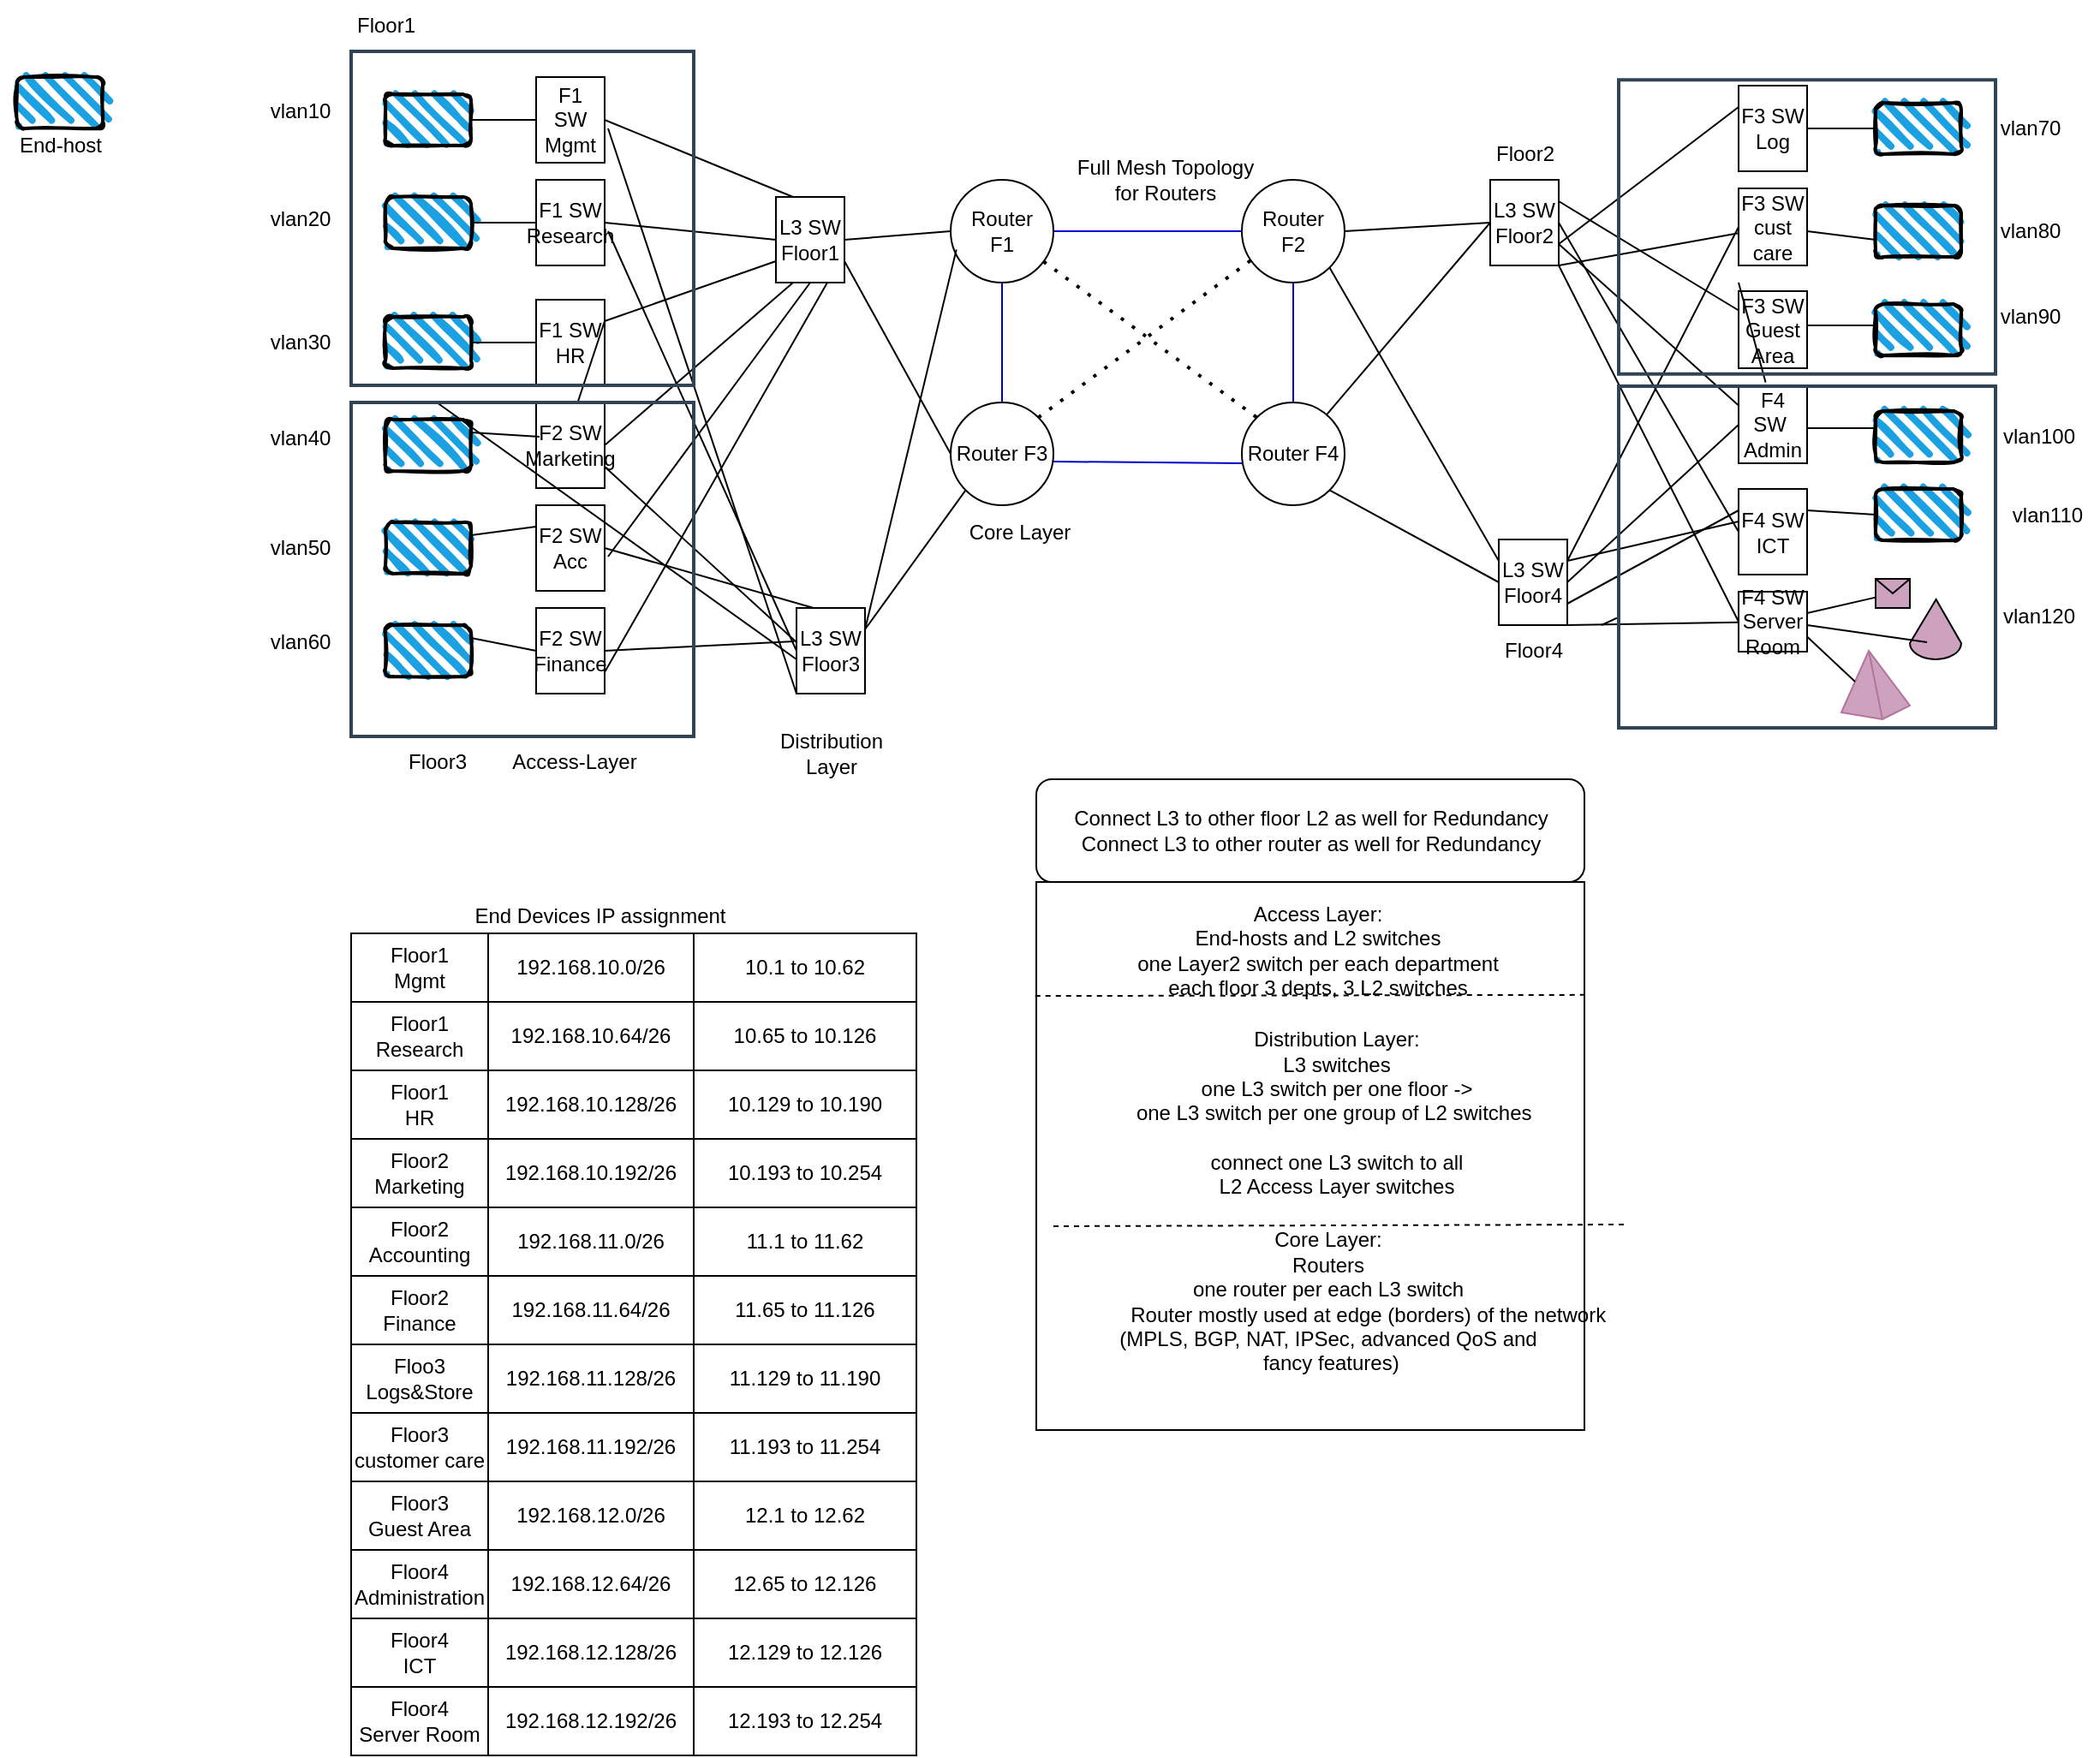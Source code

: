 <mxfile version="21.1.5" type="device">
  <diagram name="Page-1" id="iyadr8QczW3bIX_yISZw">
    <mxGraphModel dx="1644" dy="466" grid="1" gridSize="10" guides="1" tooltips="1" connect="1" arrows="1" fold="1" page="1" pageScale="1" pageWidth="850" pageHeight="1100" math="0" shadow="0">
      <root>
        <mxCell id="0" />
        <mxCell id="1" parent="0" />
        <mxCell id="qYJBm6xDx2N4FFOENokS-1" value="F1&lt;br&gt;SW&lt;br&gt;Mgmt" style="rounded=0;whiteSpace=wrap;html=1;direction=south;" parent="1" vertex="1">
          <mxGeometry x="58" y="150" width="40" height="50" as="geometry" />
        </mxCell>
        <mxCell id="qYJBm6xDx2N4FFOENokS-4" value="F1 SW&lt;br&gt;HR" style="rounded=0;whiteSpace=wrap;html=1;direction=south;" parent="1" vertex="1">
          <mxGeometry x="58" y="280" width="40" height="50" as="geometry" />
        </mxCell>
        <mxCell id="qYJBm6xDx2N4FFOENokS-5" value="F1 SW&lt;br&gt;Research" style="rounded=0;whiteSpace=wrap;html=1;direction=south;" parent="1" vertex="1">
          <mxGeometry x="58" y="210" width="40" height="50" as="geometry" />
        </mxCell>
        <mxCell id="qYJBm6xDx2N4FFOENokS-7" value="F2 SW&lt;br&gt;Marketing" style="rounded=0;whiteSpace=wrap;html=1;direction=south;" parent="1" vertex="1">
          <mxGeometry x="58" y="340" width="40" height="50" as="geometry" />
        </mxCell>
        <mxCell id="qYJBm6xDx2N4FFOENokS-64" value="L3 SW&lt;br&gt;Floor1" style="rounded=0;whiteSpace=wrap;html=1;direction=south;" parent="1" vertex="1">
          <mxGeometry x="198" y="220" width="40" height="50" as="geometry" />
        </mxCell>
        <mxCell id="qYJBm6xDx2N4FFOENokS-78" value="" style="endArrow=none;html=1;rounded=0;entryX=0.5;entryY=0;entryDx=0;entryDy=0;exitX=0.5;exitY=1;exitDx=0;exitDy=0;" parent="1" source="qYJBm6xDx2N4FFOENokS-64" target="qYJBm6xDx2N4FFOENokS-5" edge="1">
          <mxGeometry width="50" height="50" relative="1" as="geometry">
            <mxPoint x="158" y="245" as="sourcePoint" />
            <mxPoint x="158" y="375" as="targetPoint" />
            <Array as="points" />
          </mxGeometry>
        </mxCell>
        <mxCell id="qYJBm6xDx2N4FFOENokS-79" value="" style="endArrow=none;html=1;rounded=0;exitX=1;exitY=0.75;exitDx=0;exitDy=0;entryX=0.5;entryY=0;entryDx=0;entryDy=0;" parent="1" source="qYJBm6xDx2N4FFOENokS-64" target="qYJBm6xDx2N4FFOENokS-7" edge="1">
          <mxGeometry width="50" height="50" relative="1" as="geometry">
            <mxPoint x="193" y="265" as="sourcePoint" />
            <mxPoint x="218" y="365" as="targetPoint" />
            <Array as="points" />
          </mxGeometry>
        </mxCell>
        <mxCell id="qYJBm6xDx2N4FFOENokS-88" value="" style="endArrow=none;html=1;rounded=0;exitX=0.75;exitY=1;exitDx=0;exitDy=0;entryX=0.25;entryY=0;entryDx=0;entryDy=0;" parent="1" source="qYJBm6xDx2N4FFOENokS-64" target="qYJBm6xDx2N4FFOENokS-4" edge="1">
          <mxGeometry width="50" height="50" relative="1" as="geometry">
            <mxPoint x="178" y="280" as="sourcePoint" />
            <mxPoint x="108" y="405" as="targetPoint" />
            <Array as="points" />
          </mxGeometry>
        </mxCell>
        <mxCell id="qYJBm6xDx2N4FFOENokS-89" value="" style="endArrow=none;html=1;rounded=0;exitX=0;exitY=0.75;exitDx=0;exitDy=0;entryX=0.5;entryY=0;entryDx=0;entryDy=0;" parent="1" source="qYJBm6xDx2N4FFOENokS-64" target="qYJBm6xDx2N4FFOENokS-1" edge="1">
          <mxGeometry width="50" height="50" relative="1" as="geometry">
            <mxPoint x="178" y="280" as="sourcePoint" />
            <mxPoint x="108" y="405" as="targetPoint" />
            <Array as="points" />
          </mxGeometry>
        </mxCell>
        <mxCell id="qYJBm6xDx2N4FFOENokS-90" value="F2 SW&lt;br&gt;Acc" style="rounded=0;whiteSpace=wrap;html=1;direction=south;" parent="1" vertex="1">
          <mxGeometry x="58" y="400" width="40" height="50" as="geometry" />
        </mxCell>
        <mxCell id="qYJBm6xDx2N4FFOENokS-92" value="F2 SW&lt;br&gt;Finance" style="rounded=0;whiteSpace=wrap;html=1;direction=south;" parent="1" vertex="1">
          <mxGeometry x="58" y="460" width="40" height="50" as="geometry" />
        </mxCell>
        <mxCell id="qYJBm6xDx2N4FFOENokS-94" value="L3 SW&lt;br&gt;Floor3" style="rounded=0;whiteSpace=wrap;html=1;direction=south;" parent="1" vertex="1">
          <mxGeometry x="210" y="460" width="40" height="50" as="geometry" />
        </mxCell>
        <mxCell id="qYJBm6xDx2N4FFOENokS-95" value="" style="endArrow=none;html=1;rounded=0;entryX=0.5;entryY=0;entryDx=0;entryDy=0;exitX=0.39;exitY=1.033;exitDx=0;exitDy=0;exitPerimeter=0;" parent="1" source="qYJBm6xDx2N4FFOENokS-94" target="qYJBm6xDx2N4FFOENokS-92" edge="1">
          <mxGeometry width="50" height="50" relative="1" as="geometry">
            <mxPoint x="158" y="495" as="sourcePoint" />
            <mxPoint x="158" y="625" as="targetPoint" />
            <Array as="points" />
          </mxGeometry>
        </mxCell>
        <mxCell id="qYJBm6xDx2N4FFOENokS-98" value="" style="endArrow=none;html=1;rounded=0;exitX=0;exitY=0.75;exitDx=0;exitDy=0;entryX=0.5;entryY=0;entryDx=0;entryDy=0;" parent="1" source="qYJBm6xDx2N4FFOENokS-94" target="qYJBm6xDx2N4FFOENokS-90" edge="1">
          <mxGeometry width="50" height="50" relative="1" as="geometry">
            <mxPoint x="178" y="530" as="sourcePoint" />
            <mxPoint x="108" y="655" as="targetPoint" />
            <Array as="points" />
          </mxGeometry>
        </mxCell>
        <mxCell id="qYJBm6xDx2N4FFOENokS-105" value="F3 SW&lt;br&gt;Log" style="rounded=0;whiteSpace=wrap;html=1;direction=south;" parent="1" vertex="1">
          <mxGeometry x="760" y="155" width="40" height="50" as="geometry" />
        </mxCell>
        <mxCell id="qYJBm6xDx2N4FFOENokS-107" value="L3 SW&lt;br&gt;Floor2" style="rounded=0;whiteSpace=wrap;html=1;direction=south;" parent="1" vertex="1">
          <mxGeometry x="615" y="210" width="40" height="50" as="geometry" />
        </mxCell>
        <mxCell id="qYJBm6xDx2N4FFOENokS-110" value="" style="endArrow=none;html=1;rounded=0;entryX=0.25;entryY=1;entryDx=0;entryDy=0;exitX=0.75;exitY=0;exitDx=0;exitDy=0;" parent="1" source="qYJBm6xDx2N4FFOENokS-107" target="qYJBm6xDx2N4FFOENokS-105" edge="1">
          <mxGeometry width="50" height="50" relative="1" as="geometry">
            <mxPoint x="700" y="280" as="sourcePoint" />
            <mxPoint x="760" y="290" as="targetPoint" />
            <Array as="points" />
          </mxGeometry>
        </mxCell>
        <mxCell id="qYJBm6xDx2N4FFOENokS-112" value="F3 SW&lt;br&gt;cust care" style="rounded=0;whiteSpace=wrap;html=1;direction=south;" parent="1" vertex="1">
          <mxGeometry x="760" y="215" width="40" height="45" as="geometry" />
        </mxCell>
        <mxCell id="qYJBm6xDx2N4FFOENokS-114" value="" style="endArrow=none;html=1;rounded=0;exitX=1;exitY=0;exitDx=0;exitDy=0;" parent="1" source="qYJBm6xDx2N4FFOENokS-107" target="qYJBm6xDx2N4FFOENokS-112" edge="1">
          <mxGeometry width="50" height="50" relative="1" as="geometry">
            <mxPoint x="710" y="290" as="sourcePoint" />
            <mxPoint x="770" y="273" as="targetPoint" />
            <Array as="points" />
          </mxGeometry>
        </mxCell>
        <mxCell id="qYJBm6xDx2N4FFOENokS-118" value="F4 SW&lt;br&gt;ICT" style="rounded=0;whiteSpace=wrap;html=1;direction=south;" parent="1" vertex="1">
          <mxGeometry x="760" y="390.5" width="40" height="50" as="geometry" />
        </mxCell>
        <mxCell id="qYJBm6xDx2N4FFOENokS-119" value="F4 SW&amp;nbsp;&lt;br&gt;Admin" style="rounded=0;whiteSpace=wrap;html=1;direction=south;" parent="1" vertex="1">
          <mxGeometry x="760" y="330.5" width="40" height="45" as="geometry" />
        </mxCell>
        <mxCell id="qYJBm6xDx2N4FFOENokS-120" value="L3 SW&lt;br&gt;Floor4" style="rounded=0;whiteSpace=wrap;html=1;direction=south;" parent="1" vertex="1">
          <mxGeometry x="620" y="420" width="40" height="50" as="geometry" />
        </mxCell>
        <mxCell id="qYJBm6xDx2N4FFOENokS-121" value="" style="endArrow=none;html=1;rounded=0;entryX=0.5;entryY=1;entryDx=0;entryDy=0;exitX=0.5;exitY=0;exitDx=0;exitDy=0;" parent="1" source="qYJBm6xDx2N4FFOENokS-120" target="qYJBm6xDx2N4FFOENokS-119" edge="1">
          <mxGeometry width="50" height="50" relative="1" as="geometry">
            <mxPoint x="700" y="485.5" as="sourcePoint" />
            <mxPoint x="660" y="615.5" as="targetPoint" />
            <Array as="points" />
          </mxGeometry>
        </mxCell>
        <mxCell id="qYJBm6xDx2N4FFOENokS-122" value="" style="endArrow=none;html=1;rounded=0;entryX=0.25;entryY=1;entryDx=0;entryDy=0;exitX=0.75;exitY=0;exitDx=0;exitDy=0;" parent="1" source="qYJBm6xDx2N4FFOENokS-120" target="qYJBm6xDx2N4FFOENokS-118" edge="1">
          <mxGeometry width="50" height="50" relative="1" as="geometry">
            <mxPoint x="700" y="505.5" as="sourcePoint" />
            <mxPoint x="760" y="515.5" as="targetPoint" />
            <Array as="points" />
          </mxGeometry>
        </mxCell>
        <mxCell id="qYJBm6xDx2N4FFOENokS-123" value="F4 SW&lt;br&gt;Server Room" style="rounded=0;whiteSpace=wrap;html=1;direction=south;" parent="1" vertex="1">
          <mxGeometry x="760" y="450.5" width="40" height="35" as="geometry" />
        </mxCell>
        <mxCell id="qYJBm6xDx2N4FFOENokS-124" value="" style="endArrow=none;html=1;rounded=0;exitX=1;exitY=0;exitDx=0;exitDy=0;" parent="1" source="qYJBm6xDx2N4FFOENokS-120" target="qYJBm6xDx2N4FFOENokS-123" edge="1">
          <mxGeometry width="50" height="50" relative="1" as="geometry">
            <mxPoint x="710" y="515.5" as="sourcePoint" />
            <mxPoint x="770" y="498.5" as="targetPoint" />
            <Array as="points" />
          </mxGeometry>
        </mxCell>
        <mxCell id="qYJBm6xDx2N4FFOENokS-125" value="" style="endArrow=none;html=1;rounded=0;entryX=0.75;entryY=1;entryDx=0;entryDy=0;exitX=0.25;exitY=0;exitDx=0;exitDy=0;" parent="1" source="qYJBm6xDx2N4FFOENokS-120" edge="1">
          <mxGeometry width="50" height="50" relative="1" as="geometry">
            <mxPoint x="710" y="495.5" as="sourcePoint" />
            <mxPoint x="760" y="409.5" as="targetPoint" />
            <Array as="points" />
          </mxGeometry>
        </mxCell>
        <mxCell id="qYJBm6xDx2N4FFOENokS-126" value="F3 SW&lt;br&gt;Guest Area" style="rounded=0;whiteSpace=wrap;html=1;direction=south;" parent="1" vertex="1">
          <mxGeometry x="760" y="275" width="40" height="45" as="geometry" />
        </mxCell>
        <mxCell id="qYJBm6xDx2N4FFOENokS-127" value="" style="endArrow=none;html=1;rounded=0;exitX=1;exitY=0.5;exitDx=0;exitDy=0;" parent="1" source="qYJBm6xDx2N4FFOENokS-64" edge="1">
          <mxGeometry width="50" height="50" relative="1" as="geometry">
            <mxPoint x="218" y="280" as="sourcePoint" />
            <mxPoint x="100" y="430" as="targetPoint" />
            <Array as="points" />
          </mxGeometry>
        </mxCell>
        <mxCell id="qYJBm6xDx2N4FFOENokS-128" value="" style="endArrow=none;html=1;rounded=0;exitX=1;exitY=0.25;exitDx=0;exitDy=0;entryX=0.75;entryY=0;entryDx=0;entryDy=0;" parent="1" source="qYJBm6xDx2N4FFOENokS-64" target="qYJBm6xDx2N4FFOENokS-92" edge="1">
          <mxGeometry width="50" height="50" relative="1" as="geometry">
            <mxPoint x="228" y="280" as="sourcePoint" />
            <mxPoint x="100" y="490" as="targetPoint" />
            <Array as="points" />
          </mxGeometry>
        </mxCell>
        <mxCell id="qYJBm6xDx2N4FFOENokS-131" value="" style="endArrow=none;html=1;rounded=0;entryX=0.75;entryY=0;entryDx=0;entryDy=0;" parent="1" target="qYJBm6xDx2N4FFOENokS-7" edge="1">
          <mxGeometry width="50" height="50" relative="1" as="geometry">
            <mxPoint x="210" y="480" as="sourcePoint" />
            <mxPoint x="110" y="620" as="targetPoint" />
            <Array as="points" />
          </mxGeometry>
        </mxCell>
        <mxCell id="qYJBm6xDx2N4FFOENokS-132" value="" style="endArrow=none;html=1;rounded=0;entryX=0.25;entryY=0;entryDx=0;entryDy=0;" parent="1" source="qYJBm6xDx2N4FFOENokS-200" target="qYJBm6xDx2N4FFOENokS-4" edge="1">
          <mxGeometry width="50" height="50" relative="1" as="geometry">
            <mxPoint x="210" y="490" as="sourcePoint" />
            <mxPoint x="100" y="300" as="targetPoint" />
            <Array as="points" />
          </mxGeometry>
        </mxCell>
        <mxCell id="qYJBm6xDx2N4FFOENokS-133" value="" style="endArrow=none;html=1;rounded=0;exitX=0.5;exitY=1;exitDx=0;exitDy=0;" parent="1" source="qYJBm6xDx2N4FFOENokS-94" edge="1">
          <mxGeometry width="50" height="50" relative="1" as="geometry">
            <mxPoint x="220" y="500" as="sourcePoint" />
            <mxPoint x="100" y="240" as="targetPoint" />
            <Array as="points" />
          </mxGeometry>
        </mxCell>
        <mxCell id="qYJBm6xDx2N4FFOENokS-134" value="" style="endArrow=none;html=1;rounded=0;exitX=1;exitY=1;exitDx=0;exitDy=0;" parent="1" source="qYJBm6xDx2N4FFOENokS-94" edge="1">
          <mxGeometry width="50" height="50" relative="1" as="geometry">
            <mxPoint x="220" y="506" as="sourcePoint" />
            <mxPoint x="100" y="180" as="targetPoint" />
            <Array as="points" />
          </mxGeometry>
        </mxCell>
        <mxCell id="qYJBm6xDx2N4FFOENokS-135" value="" style="endArrow=none;html=1;rounded=0;entryX=0.25;entryY=1;entryDx=0;entryDy=0;exitX=0.25;exitY=0;exitDx=0;exitDy=0;" parent="1" source="qYJBm6xDx2N4FFOENokS-107" target="qYJBm6xDx2N4FFOENokS-126" edge="1">
          <mxGeometry width="50" height="50" relative="1" as="geometry">
            <mxPoint x="690" y="243" as="sourcePoint" />
            <mxPoint x="770" y="194" as="targetPoint" />
            <Array as="points" />
          </mxGeometry>
        </mxCell>
        <mxCell id="qYJBm6xDx2N4FFOENokS-136" value="" style="endArrow=none;html=1;rounded=0;entryX=0.25;entryY=1;entryDx=0;entryDy=0;exitX=0.75;exitY=0;exitDx=0;exitDy=0;" parent="1" source="qYJBm6xDx2N4FFOENokS-107" target="qYJBm6xDx2N4FFOENokS-119" edge="1">
          <mxGeometry width="50" height="50" relative="1" as="geometry">
            <mxPoint x="690" y="243" as="sourcePoint" />
            <mxPoint x="770" y="391" as="targetPoint" />
            <Array as="points" />
          </mxGeometry>
        </mxCell>
        <mxCell id="qYJBm6xDx2N4FFOENokS-137" value="" style="endArrow=none;html=1;rounded=0;entryX=0.5;entryY=1;entryDx=0;entryDy=0;exitX=0.5;exitY=0;exitDx=0;exitDy=0;" parent="1" source="qYJBm6xDx2N4FFOENokS-107" target="qYJBm6xDx2N4FFOENokS-118" edge="1">
          <mxGeometry width="50" height="50" relative="1" as="geometry">
            <mxPoint x="690" y="268" as="sourcePoint" />
            <mxPoint x="770" y="447" as="targetPoint" />
            <Array as="points" />
          </mxGeometry>
        </mxCell>
        <mxCell id="qYJBm6xDx2N4FFOENokS-138" value="" style="endArrow=none;html=1;rounded=0;entryX=0.5;entryY=1;entryDx=0;entryDy=0;exitX=1;exitY=0;exitDx=0;exitDy=0;" parent="1" source="qYJBm6xDx2N4FFOENokS-107" target="qYJBm6xDx2N4FFOENokS-123" edge="1">
          <mxGeometry width="50" height="50" relative="1" as="geometry">
            <mxPoint x="690" y="255" as="sourcePoint" />
            <mxPoint x="770" y="511" as="targetPoint" />
            <Array as="points" />
          </mxGeometry>
        </mxCell>
        <mxCell id="qYJBm6xDx2N4FFOENokS-139" value="" style="endArrow=none;html=1;rounded=0;entryX=0.25;entryY=0;entryDx=0;entryDy=0;exitX=0.5;exitY=1;exitDx=0;exitDy=0;" parent="1" source="qYJBm6xDx2N4FFOENokS-112" target="qYJBm6xDx2N4FFOENokS-120" edge="1">
          <mxGeometry width="50" height="50" relative="1" as="geometry">
            <mxPoint x="690" y="280" as="sourcePoint" />
            <mxPoint x="770" y="573" as="targetPoint" />
            <Array as="points" />
          </mxGeometry>
        </mxCell>
        <mxCell id="qYJBm6xDx2N4FFOENokS-140" value="" style="endArrow=none;html=1;rounded=0;" parent="1" edge="1">
          <mxGeometry width="50" height="50" relative="1" as="geometry">
            <mxPoint x="689" y="465.774" as="sourcePoint" />
            <mxPoint x="680" y="470" as="targetPoint" />
            <Array as="points" />
          </mxGeometry>
        </mxCell>
        <mxCell id="qYJBm6xDx2N4FFOENokS-144" value="Router&lt;br&gt;F1" style="ellipse;whiteSpace=wrap;html=1;" parent="1" vertex="1">
          <mxGeometry x="300" y="210" width="60" height="60" as="geometry" />
        </mxCell>
        <mxCell id="qYJBm6xDx2N4FFOENokS-145" value="Router F3" style="ellipse;whiteSpace=wrap;html=1;" parent="1" vertex="1">
          <mxGeometry x="300" y="340" width="60" height="60" as="geometry" />
        </mxCell>
        <mxCell id="qYJBm6xDx2N4FFOENokS-146" value="Router&lt;br&gt;F2" style="ellipse;whiteSpace=wrap;html=1;" parent="1" vertex="1">
          <mxGeometry x="470" y="210" width="60" height="60" as="geometry" />
        </mxCell>
        <mxCell id="qYJBm6xDx2N4FFOENokS-147" value="Router F4" style="ellipse;whiteSpace=wrap;html=1;" parent="1" vertex="1">
          <mxGeometry x="470" y="340" width="60" height="60" as="geometry" />
        </mxCell>
        <mxCell id="qYJBm6xDx2N4FFOENokS-148" value="" style="endArrow=none;html=1;rounded=0;exitX=0;exitY=0.5;exitDx=0;exitDy=0;entryX=0.5;entryY=0;entryDx=0;entryDy=0;" parent="1" source="qYJBm6xDx2N4FFOENokS-144" edge="1">
          <mxGeometry width="50" height="50" relative="1" as="geometry">
            <mxPoint x="348" y="290" as="sourcePoint" />
            <mxPoint x="238" y="245" as="targetPoint" />
            <Array as="points" />
          </mxGeometry>
        </mxCell>
        <mxCell id="qYJBm6xDx2N4FFOENokS-149" value="" style="endArrow=none;html=1;rounded=0;entryX=0.25;entryY=0;entryDx=0;entryDy=0;exitX=0;exitY=1;exitDx=0;exitDy=0;" parent="1" source="qYJBm6xDx2N4FFOENokS-145" target="qYJBm6xDx2N4FFOENokS-94" edge="1">
          <mxGeometry width="50" height="50" relative="1" as="geometry">
            <mxPoint x="330" y="410" as="sourcePoint" />
            <mxPoint x="250" y="494.5" as="targetPoint" />
            <Array as="points" />
          </mxGeometry>
        </mxCell>
        <mxCell id="qYJBm6xDx2N4FFOENokS-150" value="" style="endArrow=none;html=1;rounded=0;entryX=0.5;entryY=1;entryDx=0;entryDy=0;exitX=1;exitY=1;exitDx=0;exitDy=0;" parent="1" source="qYJBm6xDx2N4FFOENokS-147" target="qYJBm6xDx2N4FFOENokS-120" edge="1">
          <mxGeometry width="50" height="50" relative="1" as="geometry">
            <mxPoint x="340" y="420" as="sourcePoint" />
            <mxPoint x="260" y="504.5" as="targetPoint" />
            <Array as="points" />
          </mxGeometry>
        </mxCell>
        <mxCell id="qYJBm6xDx2N4FFOENokS-151" value="" style="endArrow=none;html=1;rounded=0;entryX=0.5;entryY=1;entryDx=0;entryDy=0;" parent="1" target="qYJBm6xDx2N4FFOENokS-107" edge="1">
          <mxGeometry width="50" height="50" relative="1" as="geometry">
            <mxPoint x="530" y="240" as="sourcePoint" />
            <mxPoint x="649" y="321" as="targetPoint" />
            <Array as="points" />
          </mxGeometry>
        </mxCell>
        <mxCell id="qYJBm6xDx2N4FFOENokS-157" value="" style="endArrow=none;html=1;rounded=0;exitX=0;exitY=0.5;exitDx=0;exitDy=0;entryX=0.5;entryY=0;entryDx=0;entryDy=0;strokeColor=#0000CC;" parent="1" edge="1">
          <mxGeometry width="50" height="50" relative="1" as="geometry">
            <mxPoint x="470" y="375.5" as="sourcePoint" />
            <mxPoint x="360" y="374.5" as="targetPoint" />
            <Array as="points" />
          </mxGeometry>
        </mxCell>
        <mxCell id="qYJBm6xDx2N4FFOENokS-158" value="" style="endArrow=none;html=1;rounded=0;exitX=0.5;exitY=1;exitDx=0;exitDy=0;entryX=0.5;entryY=0;entryDx=0;entryDy=0;strokeColor=#0000CC;" parent="1" source="qYJBm6xDx2N4FFOENokS-144" target="qYJBm6xDx2N4FFOENokS-145" edge="1">
          <mxGeometry width="50" height="50" relative="1" as="geometry">
            <mxPoint x="480" y="385.5" as="sourcePoint" />
            <mxPoint x="370" y="384.5" as="targetPoint" />
            <Array as="points" />
          </mxGeometry>
        </mxCell>
        <mxCell id="qYJBm6xDx2N4FFOENokS-159" value="" style="endArrow=none;html=1;rounded=0;entryX=0.5;entryY=0;entryDx=0;entryDy=0;strokeColor=#0000CC;" parent="1" source="qYJBm6xDx2N4FFOENokS-146" target="qYJBm6xDx2N4FFOENokS-147" edge="1">
          <mxGeometry width="50" height="50" relative="1" as="geometry">
            <mxPoint x="490" y="395.5" as="sourcePoint" />
            <mxPoint x="380" y="394.5" as="targetPoint" />
            <Array as="points" />
          </mxGeometry>
        </mxCell>
        <mxCell id="qYJBm6xDx2N4FFOENokS-160" value="" style="rounded=1;whiteSpace=wrap;html=1;strokeWidth=2;fillWeight=4;hachureGap=8;hachureAngle=45;fillColor=#1ba1e2;sketch=1;" parent="1" vertex="1">
          <mxGeometry x="-30" y="160" width="50" height="30" as="geometry" />
        </mxCell>
        <mxCell id="qYJBm6xDx2N4FFOENokS-161" value="" style="rounded=1;whiteSpace=wrap;html=1;strokeWidth=2;fillWeight=4;hachureGap=8;hachureAngle=45;fillColor=#1ba1e2;sketch=1;" parent="1" vertex="1">
          <mxGeometry x="-30" y="220" width="50" height="30" as="geometry" />
        </mxCell>
        <mxCell id="qYJBm6xDx2N4FFOENokS-162" value="" style="rounded=1;whiteSpace=wrap;html=1;strokeWidth=2;fillWeight=4;hachureGap=8;hachureAngle=45;fillColor=#1ba1e2;sketch=1;" parent="1" vertex="1">
          <mxGeometry x="-30" y="290" width="50" height="30" as="geometry" />
        </mxCell>
        <mxCell id="qYJBm6xDx2N4FFOENokS-163" value="" style="rounded=1;whiteSpace=wrap;html=1;strokeWidth=2;fillWeight=4;hachureGap=8;hachureAngle=45;fillColor=#1ba1e2;sketch=1;" parent="1" vertex="1">
          <mxGeometry x="-30" y="350" width="50" height="30" as="geometry" />
        </mxCell>
        <mxCell id="qYJBm6xDx2N4FFOENokS-164" value="" style="rounded=1;whiteSpace=wrap;html=1;strokeWidth=2;fillWeight=4;hachureGap=8;hachureAngle=45;fillColor=#1ba1e2;sketch=1;" parent="1" vertex="1">
          <mxGeometry x="-30" y="410" width="50" height="30" as="geometry" />
        </mxCell>
        <mxCell id="qYJBm6xDx2N4FFOENokS-165" value="" style="rounded=1;whiteSpace=wrap;html=1;strokeWidth=2;fillWeight=4;hachureGap=8;hachureAngle=45;fillColor=#1ba1e2;sketch=1;" parent="1" vertex="1">
          <mxGeometry x="-30" y="470" width="50" height="30" as="geometry" />
        </mxCell>
        <mxCell id="qYJBm6xDx2N4FFOENokS-166" value="" style="endArrow=none;html=1;rounded=0;exitX=0.5;exitY=1;exitDx=0;exitDy=0;entryX=1;entryY=0.5;entryDx=0;entryDy=0;" parent="1" source="qYJBm6xDx2N4FFOENokS-1" target="qYJBm6xDx2N4FFOENokS-160" edge="1">
          <mxGeometry width="50" height="50" relative="1" as="geometry">
            <mxPoint x="208" y="268" as="sourcePoint" />
            <mxPoint x="108" y="303" as="targetPoint" />
            <Array as="points" />
          </mxGeometry>
        </mxCell>
        <mxCell id="qYJBm6xDx2N4FFOENokS-167" value="" style="endArrow=none;html=1;rounded=0;exitX=0.5;exitY=1;exitDx=0;exitDy=0;entryX=1;entryY=0.5;entryDx=0;entryDy=0;" parent="1" source="qYJBm6xDx2N4FFOENokS-5" target="qYJBm6xDx2N4FFOENokS-161" edge="1">
          <mxGeometry width="50" height="50" relative="1" as="geometry">
            <mxPoint x="68" y="185" as="sourcePoint" />
            <mxPoint x="30" y="185" as="targetPoint" />
            <Array as="points" />
          </mxGeometry>
        </mxCell>
        <mxCell id="qYJBm6xDx2N4FFOENokS-168" value="" style="endArrow=none;html=1;rounded=0;exitX=0.5;exitY=1;exitDx=0;exitDy=0;entryX=1;entryY=0.5;entryDx=0;entryDy=0;" parent="1" source="qYJBm6xDx2N4FFOENokS-4" target="qYJBm6xDx2N4FFOENokS-162" edge="1">
          <mxGeometry width="50" height="50" relative="1" as="geometry">
            <mxPoint x="68" y="245" as="sourcePoint" />
            <mxPoint x="30" y="245" as="targetPoint" />
            <Array as="points" />
          </mxGeometry>
        </mxCell>
        <mxCell id="qYJBm6xDx2N4FFOENokS-169" value="" style="endArrow=none;html=1;rounded=0;entryX=1;entryY=0.25;entryDx=0;entryDy=0;" parent="1" target="qYJBm6xDx2N4FFOENokS-163" edge="1">
          <mxGeometry width="50" height="50" relative="1" as="geometry">
            <mxPoint x="60" y="360" as="sourcePoint" />
            <mxPoint x="40" y="255" as="targetPoint" />
            <Array as="points" />
          </mxGeometry>
        </mxCell>
        <mxCell id="qYJBm6xDx2N4FFOENokS-170" value="" style="endArrow=none;html=1;rounded=0;entryX=1;entryY=0.25;entryDx=0;entryDy=0;exitX=0.25;exitY=1;exitDx=0;exitDy=0;" parent="1" source="qYJBm6xDx2N4FFOENokS-90" target="qYJBm6xDx2N4FFOENokS-164" edge="1">
          <mxGeometry width="50" height="50" relative="1" as="geometry">
            <mxPoint x="70" y="370" as="sourcePoint" />
            <mxPoint x="30" y="368" as="targetPoint" />
            <Array as="points" />
          </mxGeometry>
        </mxCell>
        <mxCell id="qYJBm6xDx2N4FFOENokS-171" value="" style="endArrow=none;html=1;rounded=0;entryX=1;entryY=0.25;entryDx=0;entryDy=0;exitX=0.5;exitY=1;exitDx=0;exitDy=0;" parent="1" source="qYJBm6xDx2N4FFOENokS-92" target="qYJBm6xDx2N4FFOENokS-165" edge="1">
          <mxGeometry width="50" height="50" relative="1" as="geometry">
            <mxPoint x="80" y="380" as="sourcePoint" />
            <mxPoint x="40" y="378" as="targetPoint" />
            <Array as="points" />
          </mxGeometry>
        </mxCell>
        <mxCell id="qYJBm6xDx2N4FFOENokS-172" value="" style="rounded=1;whiteSpace=wrap;html=1;strokeWidth=2;fillWeight=4;hachureGap=8;hachureAngle=45;fillColor=#1ba1e2;sketch=1;" parent="1" vertex="1">
          <mxGeometry x="840" y="165" width="50" height="30" as="geometry" />
        </mxCell>
        <mxCell id="qYJBm6xDx2N4FFOENokS-176" value="" style="endArrow=none;html=1;rounded=0;exitX=0;exitY=0.5;exitDx=0;exitDy=0;" parent="1" source="qYJBm6xDx2N4FFOENokS-172" edge="1">
          <mxGeometry width="50" height="50" relative="1" as="geometry">
            <mxPoint x="690" y="173" as="sourcePoint" />
            <mxPoint x="800" y="180" as="targetPoint" />
            <Array as="points" />
          </mxGeometry>
        </mxCell>
        <mxCell id="qYJBm6xDx2N4FFOENokS-177" value="" style="rounded=1;whiteSpace=wrap;html=1;strokeWidth=2;fillWeight=4;hachureGap=8;hachureAngle=45;fillColor=#1ba1e2;sketch=1;" parent="1" vertex="1">
          <mxGeometry x="840" y="225" width="50" height="30" as="geometry" />
        </mxCell>
        <mxCell id="qYJBm6xDx2N4FFOENokS-181" value="" style="rounded=1;whiteSpace=wrap;html=1;strokeWidth=2;fillWeight=4;hachureGap=8;hachureAngle=45;fillColor=#1ba1e2;sketch=1;" parent="1" vertex="1">
          <mxGeometry x="840" y="390.5" width="50" height="30" as="geometry" />
        </mxCell>
        <mxCell id="qYJBm6xDx2N4FFOENokS-189" value="" style="rounded=1;whiteSpace=wrap;html=1;strokeWidth=2;fillWeight=4;hachureGap=8;hachureAngle=45;fillColor=#1ba1e2;sketch=1;" parent="1" vertex="1">
          <mxGeometry x="840" y="282.5" width="50" height="30" as="geometry" />
        </mxCell>
        <mxCell id="qYJBm6xDx2N4FFOENokS-190" value="" style="rounded=1;whiteSpace=wrap;html=1;strokeWidth=2;fillWeight=4;hachureGap=8;hachureAngle=45;fillColor=#1ba1e2;sketch=1;" parent="1" vertex="1">
          <mxGeometry x="840" y="345" width="50" height="30" as="geometry" />
        </mxCell>
        <mxCell id="qYJBm6xDx2N4FFOENokS-191" value="" style="endArrow=none;html=1;rounded=0;" parent="1" edge="1">
          <mxGeometry width="50" height="50" relative="1" as="geometry">
            <mxPoint x="800" y="295" as="sourcePoint" />
            <mxPoint x="840" y="295" as="targetPoint" />
            <Array as="points" />
          </mxGeometry>
        </mxCell>
        <mxCell id="qYJBm6xDx2N4FFOENokS-192" value="" style="endArrow=none;html=1;rounded=0;" parent="1" edge="1">
          <mxGeometry width="50" height="50" relative="1" as="geometry">
            <mxPoint x="800" y="355" as="sourcePoint" />
            <mxPoint x="840" y="355" as="targetPoint" />
            <Array as="points" />
          </mxGeometry>
        </mxCell>
        <mxCell id="qYJBm6xDx2N4FFOENokS-193" value="" style="endArrow=none;html=1;rounded=0;" parent="1" edge="1">
          <mxGeometry width="50" height="50" relative="1" as="geometry">
            <mxPoint x="800" y="240" as="sourcePoint" />
            <mxPoint x="840" y="245" as="targetPoint" />
            <Array as="points" />
          </mxGeometry>
        </mxCell>
        <mxCell id="qYJBm6xDx2N4FFOENokS-194" value="" style="endArrow=none;html=1;rounded=0;entryX=0;entryY=0.5;entryDx=0;entryDy=0;" parent="1" target="qYJBm6xDx2N4FFOENokS-181" edge="1">
          <mxGeometry width="50" height="50" relative="1" as="geometry">
            <mxPoint x="800" y="403" as="sourcePoint" />
            <mxPoint x="910" y="408" as="targetPoint" />
            <Array as="points" />
          </mxGeometry>
        </mxCell>
        <mxCell id="qYJBm6xDx2N4FFOENokS-195" value="" style="endArrow=none;html=1;rounded=0;" parent="1" edge="1" target="wunbNMrKCDm1-sdaLlF4-152">
          <mxGeometry width="50" height="50" relative="1" as="geometry">
            <mxPoint x="800" y="463" as="sourcePoint" />
            <mxPoint x="840" y="463" as="targetPoint" />
            <Array as="points" />
          </mxGeometry>
        </mxCell>
        <mxCell id="qYJBm6xDx2N4FFOENokS-197" value="" style="endArrow=none;dashed=1;html=1;dashPattern=1 3;strokeWidth=2;rounded=0;entryX=0;entryY=0;entryDx=0;entryDy=0;fillColor=#0000CC;" parent="1" source="qYJBm6xDx2N4FFOENokS-144" target="qYJBm6xDx2N4FFOENokS-147" edge="1">
          <mxGeometry width="50" height="50" relative="1" as="geometry">
            <mxPoint x="430" y="390" as="sourcePoint" />
            <mxPoint x="480" y="340" as="targetPoint" />
          </mxGeometry>
        </mxCell>
        <mxCell id="qYJBm6xDx2N4FFOENokS-198" value="" style="endArrow=none;dashed=1;html=1;dashPattern=1 3;strokeWidth=2;rounded=0;entryX=0.156;entryY=0.733;entryDx=0;entryDy=0;exitX=1;exitY=0;exitDx=0;exitDy=0;entryPerimeter=0;fillColor=none;" parent="1" source="qYJBm6xDx2N4FFOENokS-145" target="qYJBm6xDx2N4FFOENokS-146" edge="1">
          <mxGeometry width="50" height="50" relative="1" as="geometry">
            <mxPoint x="364" y="268" as="sourcePoint" />
            <mxPoint x="489" y="359" as="targetPoint" />
          </mxGeometry>
        </mxCell>
        <mxCell id="qYJBm6xDx2N4FFOENokS-201" value="" style="endArrow=none;html=1;rounded=0;entryX=0.25;entryY=0;entryDx=0;entryDy=0;" parent="1" target="qYJBm6xDx2N4FFOENokS-200" edge="1">
          <mxGeometry width="50" height="50" relative="1" as="geometry">
            <mxPoint x="210" y="490" as="sourcePoint" />
            <mxPoint x="98" y="293" as="targetPoint" />
            <Array as="points" />
          </mxGeometry>
        </mxCell>
        <mxCell id="qYJBm6xDx2N4FFOENokS-200" value="" style="rounded=0;whiteSpace=wrap;html=1;fillColor=none;fontColor=#ffffff;strokeColor=#314354;strokeWidth=2;" parent="1" vertex="1">
          <mxGeometry x="-50" y="340" width="200" height="195" as="geometry" />
        </mxCell>
        <mxCell id="qYJBm6xDx2N4FFOENokS-204" value="" style="endArrow=none;html=1;rounded=0;" parent="1" edge="1">
          <mxGeometry width="50" height="50" relative="1" as="geometry">
            <mxPoint x="760" y="270" as="sourcePoint" />
            <mxPoint x="775.762" y="328.25" as="targetPoint" />
            <Array as="points" />
          </mxGeometry>
        </mxCell>
        <mxCell id="wunbNMrKCDm1-sdaLlF4-1" value="Floor1" style="text;html=1;align=center;verticalAlign=middle;resizable=0;points=[];autosize=1;strokeColor=none;fillColor=none;" vertex="1" parent="1">
          <mxGeometry x="-60" y="105" width="60" height="30" as="geometry" />
        </mxCell>
        <mxCell id="wunbNMrKCDm1-sdaLlF4-2" value="Floor3" style="text;html=1;align=center;verticalAlign=middle;resizable=0;points=[];autosize=1;strokeColor=none;fillColor=none;" vertex="1" parent="1">
          <mxGeometry x="-30" y="535" width="60" height="30" as="geometry" />
        </mxCell>
        <mxCell id="wunbNMrKCDm1-sdaLlF4-3" value="Floor2" style="text;html=1;align=center;verticalAlign=middle;resizable=0;points=[];autosize=1;strokeColor=none;fillColor=none;" vertex="1" parent="1">
          <mxGeometry x="605" y="180" width="60" height="30" as="geometry" />
        </mxCell>
        <mxCell id="wunbNMrKCDm1-sdaLlF4-4" value="Floor4" style="text;html=1;align=center;verticalAlign=middle;resizable=0;points=[];autosize=1;strokeColor=none;fillColor=none;" vertex="1" parent="1">
          <mxGeometry x="610" y="470" width="60" height="30" as="geometry" />
        </mxCell>
        <mxCell id="wunbNMrKCDm1-sdaLlF4-5" value="Access-Layer" style="text;html=1;align=center;verticalAlign=middle;resizable=0;points=[];autosize=1;strokeColor=none;fillColor=none;" vertex="1" parent="1">
          <mxGeometry x="30" y="535" width="100" height="30" as="geometry" />
        </mxCell>
        <mxCell id="wunbNMrKCDm1-sdaLlF4-6" value="Distribution&lt;br&gt;Layer" style="text;html=1;align=center;verticalAlign=middle;resizable=0;points=[];autosize=1;strokeColor=none;fillColor=none;" vertex="1" parent="1">
          <mxGeometry x="190" y="525" width="80" height="40" as="geometry" />
        </mxCell>
        <mxCell id="wunbNMrKCDm1-sdaLlF4-7" value="Core Layer" style="text;html=1;align=center;verticalAlign=middle;resizable=0;points=[];autosize=1;strokeColor=none;fillColor=none;" vertex="1" parent="1">
          <mxGeometry x="300" y="400.5" width="80" height="30" as="geometry" />
        </mxCell>
        <mxCell id="wunbNMrKCDm1-sdaLlF4-10" value="vlan10" style="text;html=1;align=center;verticalAlign=middle;resizable=0;points=[];autosize=1;strokeColor=none;fillColor=none;" vertex="1" parent="1">
          <mxGeometry x="-110" y="155" width="60" height="30" as="geometry" />
        </mxCell>
        <mxCell id="wunbNMrKCDm1-sdaLlF4-11" value="vlan20" style="text;html=1;align=center;verticalAlign=middle;resizable=0;points=[];autosize=1;strokeColor=none;fillColor=none;" vertex="1" parent="1">
          <mxGeometry x="-110" y="217.5" width="60" height="30" as="geometry" />
        </mxCell>
        <mxCell id="wunbNMrKCDm1-sdaLlF4-12" value="vlan30" style="text;html=1;align=center;verticalAlign=middle;resizable=0;points=[];autosize=1;strokeColor=none;fillColor=none;" vertex="1" parent="1">
          <mxGeometry x="-110" y="290" width="60" height="30" as="geometry" />
        </mxCell>
        <mxCell id="wunbNMrKCDm1-sdaLlF4-13" value="vlan40" style="text;html=1;align=center;verticalAlign=middle;resizable=0;points=[];autosize=1;strokeColor=none;fillColor=none;" vertex="1" parent="1">
          <mxGeometry x="-110" y="345.5" width="60" height="30" as="geometry" />
        </mxCell>
        <mxCell id="wunbNMrKCDm1-sdaLlF4-14" value="vlan50" style="text;html=1;align=center;verticalAlign=middle;resizable=0;points=[];autosize=1;strokeColor=none;fillColor=none;" vertex="1" parent="1">
          <mxGeometry x="-110" y="410" width="60" height="30" as="geometry" />
        </mxCell>
        <mxCell id="wunbNMrKCDm1-sdaLlF4-18" value="vlan60" style="text;html=1;align=center;verticalAlign=middle;resizable=0;points=[];autosize=1;strokeColor=none;fillColor=none;" vertex="1" parent="1">
          <mxGeometry x="-110" y="465" width="60" height="30" as="geometry" />
        </mxCell>
        <mxCell id="wunbNMrKCDm1-sdaLlF4-19" value="vlan70" style="text;html=1;align=center;verticalAlign=middle;resizable=0;points=[];autosize=1;strokeColor=none;fillColor=none;" vertex="1" parent="1">
          <mxGeometry x="900" y="165" width="60" height="30" as="geometry" />
        </mxCell>
        <mxCell id="wunbNMrKCDm1-sdaLlF4-20" value="vlan80" style="text;html=1;align=center;verticalAlign=middle;resizable=0;points=[];autosize=1;strokeColor=none;fillColor=none;" vertex="1" parent="1">
          <mxGeometry x="900" y="225" width="60" height="30" as="geometry" />
        </mxCell>
        <mxCell id="wunbNMrKCDm1-sdaLlF4-22" value="vlan90" style="text;html=1;align=center;verticalAlign=middle;resizable=0;points=[];autosize=1;strokeColor=none;fillColor=none;" vertex="1" parent="1">
          <mxGeometry x="900" y="275" width="60" height="30" as="geometry" />
        </mxCell>
        <mxCell id="wunbNMrKCDm1-sdaLlF4-23" value="vlan100" style="text;html=1;align=center;verticalAlign=middle;resizable=0;points=[];autosize=1;strokeColor=none;fillColor=none;" vertex="1" parent="1">
          <mxGeometry x="900" y="345" width="70" height="30" as="geometry" />
        </mxCell>
        <mxCell id="wunbNMrKCDm1-sdaLlF4-24" value="vlan110" style="text;html=1;align=center;verticalAlign=middle;resizable=0;points=[];autosize=1;strokeColor=none;fillColor=none;" vertex="1" parent="1">
          <mxGeometry x="910" y="390.5" width="60" height="30" as="geometry" />
        </mxCell>
        <mxCell id="wunbNMrKCDm1-sdaLlF4-26" value="vlan120" style="text;html=1;align=center;verticalAlign=middle;resizable=0;points=[];autosize=1;strokeColor=none;fillColor=none;" vertex="1" parent="1">
          <mxGeometry x="900" y="450" width="70" height="30" as="geometry" />
        </mxCell>
        <mxCell id="wunbNMrKCDm1-sdaLlF4-27" value="" style="rounded=0;whiteSpace=wrap;html=1;fillColor=none;fontColor=#ffffff;strokeColor=#314354;strokeWidth=2;" vertex="1" parent="1">
          <mxGeometry x="690" y="151.63" width="220" height="171.75" as="geometry" />
        </mxCell>
        <mxCell id="wunbNMrKCDm1-sdaLlF4-50" value="" style="shape=table;startSize=0;container=1;collapsible=0;childLayout=tableLayout;" vertex="1" parent="1">
          <mxGeometry x="-50" y="650" width="330" height="480" as="geometry" />
        </mxCell>
        <mxCell id="wunbNMrKCDm1-sdaLlF4-51" value="" style="shape=tableRow;horizontal=0;startSize=0;swimlaneHead=0;swimlaneBody=0;strokeColor=inherit;top=0;left=0;bottom=0;right=0;collapsible=0;dropTarget=0;fillColor=none;points=[[0,0.5],[1,0.5]];portConstraint=eastwest;" vertex="1" parent="wunbNMrKCDm1-sdaLlF4-50">
          <mxGeometry width="330" height="40" as="geometry" />
        </mxCell>
        <mxCell id="wunbNMrKCDm1-sdaLlF4-52" value="Floor1&lt;br&gt;Mgmt" style="shape=partialRectangle;html=1;whiteSpace=wrap;connectable=0;strokeColor=inherit;overflow=hidden;fillColor=none;top=0;left=0;bottom=0;right=0;pointerEvents=1;" vertex="1" parent="wunbNMrKCDm1-sdaLlF4-51">
          <mxGeometry width="80" height="40" as="geometry">
            <mxRectangle width="80" height="40" as="alternateBounds" />
          </mxGeometry>
        </mxCell>
        <mxCell id="wunbNMrKCDm1-sdaLlF4-53" value="192.168.10.0/26" style="shape=partialRectangle;html=1;whiteSpace=wrap;connectable=0;strokeColor=inherit;overflow=hidden;fillColor=none;top=0;left=0;bottom=0;right=0;pointerEvents=1;" vertex="1" parent="wunbNMrKCDm1-sdaLlF4-51">
          <mxGeometry x="80" width="120" height="40" as="geometry">
            <mxRectangle width="120" height="40" as="alternateBounds" />
          </mxGeometry>
        </mxCell>
        <mxCell id="wunbNMrKCDm1-sdaLlF4-54" value="10.1 to 10.62" style="shape=partialRectangle;html=1;whiteSpace=wrap;connectable=0;strokeColor=inherit;overflow=hidden;fillColor=none;top=0;left=0;bottom=0;right=0;pointerEvents=1;" vertex="1" parent="wunbNMrKCDm1-sdaLlF4-51">
          <mxGeometry x="200" width="130" height="40" as="geometry">
            <mxRectangle width="130" height="40" as="alternateBounds" />
          </mxGeometry>
        </mxCell>
        <mxCell id="wunbNMrKCDm1-sdaLlF4-55" value="" style="shape=tableRow;horizontal=0;startSize=0;swimlaneHead=0;swimlaneBody=0;strokeColor=inherit;top=0;left=0;bottom=0;right=0;collapsible=0;dropTarget=0;fillColor=none;points=[[0,0.5],[1,0.5]];portConstraint=eastwest;" vertex="1" parent="wunbNMrKCDm1-sdaLlF4-50">
          <mxGeometry y="40" width="330" height="40" as="geometry" />
        </mxCell>
        <mxCell id="wunbNMrKCDm1-sdaLlF4-56" value="Floor1&lt;br&gt;Research" style="shape=partialRectangle;html=1;whiteSpace=wrap;connectable=0;strokeColor=inherit;overflow=hidden;fillColor=none;top=0;left=0;bottom=0;right=0;pointerEvents=1;" vertex="1" parent="wunbNMrKCDm1-sdaLlF4-55">
          <mxGeometry width="80" height="40" as="geometry">
            <mxRectangle width="80" height="40" as="alternateBounds" />
          </mxGeometry>
        </mxCell>
        <mxCell id="wunbNMrKCDm1-sdaLlF4-57" value="192.168.10.64/26" style="shape=partialRectangle;html=1;whiteSpace=wrap;connectable=0;strokeColor=inherit;overflow=hidden;fillColor=none;top=0;left=0;bottom=0;right=0;pointerEvents=1;" vertex="1" parent="wunbNMrKCDm1-sdaLlF4-55">
          <mxGeometry x="80" width="120" height="40" as="geometry">
            <mxRectangle width="120" height="40" as="alternateBounds" />
          </mxGeometry>
        </mxCell>
        <mxCell id="wunbNMrKCDm1-sdaLlF4-58" value="10.65 to 10.126" style="shape=partialRectangle;html=1;whiteSpace=wrap;connectable=0;strokeColor=inherit;overflow=hidden;fillColor=none;top=0;left=0;bottom=0;right=0;pointerEvents=1;" vertex="1" parent="wunbNMrKCDm1-sdaLlF4-55">
          <mxGeometry x="200" width="130" height="40" as="geometry">
            <mxRectangle width="130" height="40" as="alternateBounds" />
          </mxGeometry>
        </mxCell>
        <mxCell id="wunbNMrKCDm1-sdaLlF4-59" value="" style="shape=tableRow;horizontal=0;startSize=0;swimlaneHead=0;swimlaneBody=0;strokeColor=inherit;top=0;left=0;bottom=0;right=0;collapsible=0;dropTarget=0;fillColor=none;points=[[0,0.5],[1,0.5]];portConstraint=eastwest;" vertex="1" parent="wunbNMrKCDm1-sdaLlF4-50">
          <mxGeometry y="80" width="330" height="40" as="geometry" />
        </mxCell>
        <mxCell id="wunbNMrKCDm1-sdaLlF4-60" value="Floor1&lt;br&gt;HR" style="shape=partialRectangle;html=1;whiteSpace=wrap;connectable=0;strokeColor=inherit;overflow=hidden;fillColor=none;top=0;left=0;bottom=0;right=0;pointerEvents=1;" vertex="1" parent="wunbNMrKCDm1-sdaLlF4-59">
          <mxGeometry width="80" height="40" as="geometry">
            <mxRectangle width="80" height="40" as="alternateBounds" />
          </mxGeometry>
        </mxCell>
        <mxCell id="wunbNMrKCDm1-sdaLlF4-61" value="192.168.10.128/26" style="shape=partialRectangle;html=1;whiteSpace=wrap;connectable=0;strokeColor=inherit;overflow=hidden;fillColor=none;top=0;left=0;bottom=0;right=0;pointerEvents=1;" vertex="1" parent="wunbNMrKCDm1-sdaLlF4-59">
          <mxGeometry x="80" width="120" height="40" as="geometry">
            <mxRectangle width="120" height="40" as="alternateBounds" />
          </mxGeometry>
        </mxCell>
        <mxCell id="wunbNMrKCDm1-sdaLlF4-62" value="10.129 to 10.190" style="shape=partialRectangle;html=1;whiteSpace=wrap;connectable=0;strokeColor=inherit;overflow=hidden;fillColor=none;top=0;left=0;bottom=0;right=0;pointerEvents=1;" vertex="1" parent="wunbNMrKCDm1-sdaLlF4-59">
          <mxGeometry x="200" width="130" height="40" as="geometry">
            <mxRectangle width="130" height="40" as="alternateBounds" />
          </mxGeometry>
        </mxCell>
        <mxCell id="wunbNMrKCDm1-sdaLlF4-63" value="" style="shape=tableRow;horizontal=0;startSize=0;swimlaneHead=0;swimlaneBody=0;strokeColor=inherit;top=0;left=0;bottom=0;right=0;collapsible=0;dropTarget=0;fillColor=none;points=[[0,0.5],[1,0.5]];portConstraint=eastwest;" vertex="1" parent="wunbNMrKCDm1-sdaLlF4-50">
          <mxGeometry y="120" width="330" height="40" as="geometry" />
        </mxCell>
        <mxCell id="wunbNMrKCDm1-sdaLlF4-64" value="Floor2&lt;br&gt;Marketing" style="shape=partialRectangle;html=1;whiteSpace=wrap;connectable=0;strokeColor=inherit;overflow=hidden;fillColor=none;top=0;left=0;bottom=0;right=0;pointerEvents=1;" vertex="1" parent="wunbNMrKCDm1-sdaLlF4-63">
          <mxGeometry width="80" height="40" as="geometry">
            <mxRectangle width="80" height="40" as="alternateBounds" />
          </mxGeometry>
        </mxCell>
        <mxCell id="wunbNMrKCDm1-sdaLlF4-65" value="192.168.10.192/26" style="shape=partialRectangle;html=1;whiteSpace=wrap;connectable=0;strokeColor=inherit;overflow=hidden;fillColor=none;top=0;left=0;bottom=0;right=0;pointerEvents=1;" vertex="1" parent="wunbNMrKCDm1-sdaLlF4-63">
          <mxGeometry x="80" width="120" height="40" as="geometry">
            <mxRectangle width="120" height="40" as="alternateBounds" />
          </mxGeometry>
        </mxCell>
        <mxCell id="wunbNMrKCDm1-sdaLlF4-66" value="10.193 to 10.254" style="shape=partialRectangle;html=1;whiteSpace=wrap;connectable=0;strokeColor=inherit;overflow=hidden;fillColor=none;top=0;left=0;bottom=0;right=0;pointerEvents=1;" vertex="1" parent="wunbNMrKCDm1-sdaLlF4-63">
          <mxGeometry x="200" width="130" height="40" as="geometry">
            <mxRectangle width="130" height="40" as="alternateBounds" />
          </mxGeometry>
        </mxCell>
        <mxCell id="wunbNMrKCDm1-sdaLlF4-67" value="" style="shape=tableRow;horizontal=0;startSize=0;swimlaneHead=0;swimlaneBody=0;strokeColor=inherit;top=0;left=0;bottom=0;right=0;collapsible=0;dropTarget=0;fillColor=none;points=[[0,0.5],[1,0.5]];portConstraint=eastwest;" vertex="1" parent="wunbNMrKCDm1-sdaLlF4-50">
          <mxGeometry y="160" width="330" height="40" as="geometry" />
        </mxCell>
        <mxCell id="wunbNMrKCDm1-sdaLlF4-68" value="Floor2&lt;br&gt;Accounting" style="shape=partialRectangle;html=1;whiteSpace=wrap;connectable=0;strokeColor=inherit;overflow=hidden;fillColor=none;top=0;left=0;bottom=0;right=0;pointerEvents=1;" vertex="1" parent="wunbNMrKCDm1-sdaLlF4-67">
          <mxGeometry width="80" height="40" as="geometry">
            <mxRectangle width="80" height="40" as="alternateBounds" />
          </mxGeometry>
        </mxCell>
        <mxCell id="wunbNMrKCDm1-sdaLlF4-69" value="192.168.11.0/26" style="shape=partialRectangle;html=1;whiteSpace=wrap;connectable=0;strokeColor=inherit;overflow=hidden;fillColor=none;top=0;left=0;bottom=0;right=0;pointerEvents=1;" vertex="1" parent="wunbNMrKCDm1-sdaLlF4-67">
          <mxGeometry x="80" width="120" height="40" as="geometry">
            <mxRectangle width="120" height="40" as="alternateBounds" />
          </mxGeometry>
        </mxCell>
        <mxCell id="wunbNMrKCDm1-sdaLlF4-70" value="11.1 to 11.62" style="shape=partialRectangle;html=1;whiteSpace=wrap;connectable=0;strokeColor=inherit;overflow=hidden;fillColor=none;top=0;left=0;bottom=0;right=0;pointerEvents=1;" vertex="1" parent="wunbNMrKCDm1-sdaLlF4-67">
          <mxGeometry x="200" width="130" height="40" as="geometry">
            <mxRectangle width="130" height="40" as="alternateBounds" />
          </mxGeometry>
        </mxCell>
        <mxCell id="wunbNMrKCDm1-sdaLlF4-71" value="" style="shape=tableRow;horizontal=0;startSize=0;swimlaneHead=0;swimlaneBody=0;strokeColor=inherit;top=0;left=0;bottom=0;right=0;collapsible=0;dropTarget=0;fillColor=none;points=[[0,0.5],[1,0.5]];portConstraint=eastwest;" vertex="1" parent="wunbNMrKCDm1-sdaLlF4-50">
          <mxGeometry y="200" width="330" height="40" as="geometry" />
        </mxCell>
        <mxCell id="wunbNMrKCDm1-sdaLlF4-72" value="Floor2&lt;br&gt;Finance" style="shape=partialRectangle;html=1;whiteSpace=wrap;connectable=0;strokeColor=inherit;overflow=hidden;fillColor=none;top=0;left=0;bottom=0;right=0;pointerEvents=1;" vertex="1" parent="wunbNMrKCDm1-sdaLlF4-71">
          <mxGeometry width="80" height="40" as="geometry">
            <mxRectangle width="80" height="40" as="alternateBounds" />
          </mxGeometry>
        </mxCell>
        <mxCell id="wunbNMrKCDm1-sdaLlF4-73" value="192.168.11.64/26" style="shape=partialRectangle;html=1;whiteSpace=wrap;connectable=0;strokeColor=inherit;overflow=hidden;fillColor=none;top=0;left=0;bottom=0;right=0;pointerEvents=1;" vertex="1" parent="wunbNMrKCDm1-sdaLlF4-71">
          <mxGeometry x="80" width="120" height="40" as="geometry">
            <mxRectangle width="120" height="40" as="alternateBounds" />
          </mxGeometry>
        </mxCell>
        <mxCell id="wunbNMrKCDm1-sdaLlF4-74" value="11.65 to 11.126" style="shape=partialRectangle;html=1;whiteSpace=wrap;connectable=0;strokeColor=inherit;overflow=hidden;fillColor=none;top=0;left=0;bottom=0;right=0;pointerEvents=1;" vertex="1" parent="wunbNMrKCDm1-sdaLlF4-71">
          <mxGeometry x="200" width="130" height="40" as="geometry">
            <mxRectangle width="130" height="40" as="alternateBounds" />
          </mxGeometry>
        </mxCell>
        <mxCell id="wunbNMrKCDm1-sdaLlF4-75" value="" style="shape=tableRow;horizontal=0;startSize=0;swimlaneHead=0;swimlaneBody=0;strokeColor=inherit;top=0;left=0;bottom=0;right=0;collapsible=0;dropTarget=0;fillColor=none;points=[[0,0.5],[1,0.5]];portConstraint=eastwest;" vertex="1" parent="wunbNMrKCDm1-sdaLlF4-50">
          <mxGeometry y="240" width="330" height="40" as="geometry" />
        </mxCell>
        <mxCell id="wunbNMrKCDm1-sdaLlF4-76" value="Floo3&lt;br&gt;Logs&amp;amp;Store" style="shape=partialRectangle;html=1;whiteSpace=wrap;connectable=0;strokeColor=inherit;overflow=hidden;fillColor=none;top=0;left=0;bottom=0;right=0;pointerEvents=1;" vertex="1" parent="wunbNMrKCDm1-sdaLlF4-75">
          <mxGeometry width="80" height="40" as="geometry">
            <mxRectangle width="80" height="40" as="alternateBounds" />
          </mxGeometry>
        </mxCell>
        <mxCell id="wunbNMrKCDm1-sdaLlF4-77" value="192.168.11.128/26" style="shape=partialRectangle;html=1;whiteSpace=wrap;connectable=0;strokeColor=inherit;overflow=hidden;fillColor=none;top=0;left=0;bottom=0;right=0;pointerEvents=1;" vertex="1" parent="wunbNMrKCDm1-sdaLlF4-75">
          <mxGeometry x="80" width="120" height="40" as="geometry">
            <mxRectangle width="120" height="40" as="alternateBounds" />
          </mxGeometry>
        </mxCell>
        <mxCell id="wunbNMrKCDm1-sdaLlF4-78" value="11.129 to 11.190" style="shape=partialRectangle;html=1;whiteSpace=wrap;connectable=0;strokeColor=inherit;overflow=hidden;fillColor=none;top=0;left=0;bottom=0;right=0;pointerEvents=1;" vertex="1" parent="wunbNMrKCDm1-sdaLlF4-75">
          <mxGeometry x="200" width="130" height="40" as="geometry">
            <mxRectangle width="130" height="40" as="alternateBounds" />
          </mxGeometry>
        </mxCell>
        <mxCell id="wunbNMrKCDm1-sdaLlF4-79" value="" style="shape=tableRow;horizontal=0;startSize=0;swimlaneHead=0;swimlaneBody=0;strokeColor=inherit;top=0;left=0;bottom=0;right=0;collapsible=0;dropTarget=0;fillColor=none;points=[[0,0.5],[1,0.5]];portConstraint=eastwest;" vertex="1" parent="wunbNMrKCDm1-sdaLlF4-50">
          <mxGeometry y="280" width="330" height="40" as="geometry" />
        </mxCell>
        <mxCell id="wunbNMrKCDm1-sdaLlF4-80" value="Floor3&lt;br&gt;customer care" style="shape=partialRectangle;html=1;whiteSpace=wrap;connectable=0;strokeColor=inherit;overflow=hidden;fillColor=none;top=0;left=0;bottom=0;right=0;pointerEvents=1;" vertex="1" parent="wunbNMrKCDm1-sdaLlF4-79">
          <mxGeometry width="80" height="40" as="geometry">
            <mxRectangle width="80" height="40" as="alternateBounds" />
          </mxGeometry>
        </mxCell>
        <mxCell id="wunbNMrKCDm1-sdaLlF4-81" value="192.168.11.192/26" style="shape=partialRectangle;html=1;whiteSpace=wrap;connectable=0;strokeColor=inherit;overflow=hidden;fillColor=none;top=0;left=0;bottom=0;right=0;pointerEvents=1;" vertex="1" parent="wunbNMrKCDm1-sdaLlF4-79">
          <mxGeometry x="80" width="120" height="40" as="geometry">
            <mxRectangle width="120" height="40" as="alternateBounds" />
          </mxGeometry>
        </mxCell>
        <mxCell id="wunbNMrKCDm1-sdaLlF4-82" value="11.193 to 11.254" style="shape=partialRectangle;html=1;whiteSpace=wrap;connectable=0;strokeColor=inherit;overflow=hidden;fillColor=none;top=0;left=0;bottom=0;right=0;pointerEvents=1;" vertex="1" parent="wunbNMrKCDm1-sdaLlF4-79">
          <mxGeometry x="200" width="130" height="40" as="geometry">
            <mxRectangle width="130" height="40" as="alternateBounds" />
          </mxGeometry>
        </mxCell>
        <mxCell id="wunbNMrKCDm1-sdaLlF4-83" value="" style="shape=tableRow;horizontal=0;startSize=0;swimlaneHead=0;swimlaneBody=0;strokeColor=inherit;top=0;left=0;bottom=0;right=0;collapsible=0;dropTarget=0;fillColor=none;points=[[0,0.5],[1,0.5]];portConstraint=eastwest;" vertex="1" parent="wunbNMrKCDm1-sdaLlF4-50">
          <mxGeometry y="320" width="330" height="40" as="geometry" />
        </mxCell>
        <mxCell id="wunbNMrKCDm1-sdaLlF4-84" value="Floor3&lt;br&gt;Guest Area" style="shape=partialRectangle;html=1;whiteSpace=wrap;connectable=0;strokeColor=inherit;overflow=hidden;fillColor=none;top=0;left=0;bottom=0;right=0;pointerEvents=1;" vertex="1" parent="wunbNMrKCDm1-sdaLlF4-83">
          <mxGeometry width="80" height="40" as="geometry">
            <mxRectangle width="80" height="40" as="alternateBounds" />
          </mxGeometry>
        </mxCell>
        <mxCell id="wunbNMrKCDm1-sdaLlF4-85" value="192.168.12.0/26" style="shape=partialRectangle;html=1;whiteSpace=wrap;connectable=0;strokeColor=inherit;overflow=hidden;fillColor=none;top=0;left=0;bottom=0;right=0;pointerEvents=1;" vertex="1" parent="wunbNMrKCDm1-sdaLlF4-83">
          <mxGeometry x="80" width="120" height="40" as="geometry">
            <mxRectangle width="120" height="40" as="alternateBounds" />
          </mxGeometry>
        </mxCell>
        <mxCell id="wunbNMrKCDm1-sdaLlF4-86" value="12.1 to 12.62" style="shape=partialRectangle;html=1;whiteSpace=wrap;connectable=0;strokeColor=inherit;overflow=hidden;fillColor=none;top=0;left=0;bottom=0;right=0;pointerEvents=1;" vertex="1" parent="wunbNMrKCDm1-sdaLlF4-83">
          <mxGeometry x="200" width="130" height="40" as="geometry">
            <mxRectangle width="130" height="40" as="alternateBounds" />
          </mxGeometry>
        </mxCell>
        <mxCell id="wunbNMrKCDm1-sdaLlF4-87" value="" style="shape=tableRow;horizontal=0;startSize=0;swimlaneHead=0;swimlaneBody=0;strokeColor=inherit;top=0;left=0;bottom=0;right=0;collapsible=0;dropTarget=0;fillColor=none;points=[[0,0.5],[1,0.5]];portConstraint=eastwest;" vertex="1" parent="wunbNMrKCDm1-sdaLlF4-50">
          <mxGeometry y="360" width="330" height="40" as="geometry" />
        </mxCell>
        <mxCell id="wunbNMrKCDm1-sdaLlF4-88" value="Floor4&lt;br&gt;Administration" style="shape=partialRectangle;html=1;whiteSpace=wrap;connectable=0;strokeColor=inherit;overflow=hidden;fillColor=none;top=0;left=0;bottom=0;right=0;pointerEvents=1;" vertex="1" parent="wunbNMrKCDm1-sdaLlF4-87">
          <mxGeometry width="80" height="40" as="geometry">
            <mxRectangle width="80" height="40" as="alternateBounds" />
          </mxGeometry>
        </mxCell>
        <mxCell id="wunbNMrKCDm1-sdaLlF4-89" value="192.168.12.64/26" style="shape=partialRectangle;html=1;whiteSpace=wrap;connectable=0;strokeColor=inherit;overflow=hidden;fillColor=none;top=0;left=0;bottom=0;right=0;pointerEvents=1;" vertex="1" parent="wunbNMrKCDm1-sdaLlF4-87">
          <mxGeometry x="80" width="120" height="40" as="geometry">
            <mxRectangle width="120" height="40" as="alternateBounds" />
          </mxGeometry>
        </mxCell>
        <mxCell id="wunbNMrKCDm1-sdaLlF4-90" value="12.65 to 12.126" style="shape=partialRectangle;html=1;whiteSpace=wrap;connectable=0;strokeColor=inherit;overflow=hidden;fillColor=none;top=0;left=0;bottom=0;right=0;pointerEvents=1;" vertex="1" parent="wunbNMrKCDm1-sdaLlF4-87">
          <mxGeometry x="200" width="130" height="40" as="geometry">
            <mxRectangle width="130" height="40" as="alternateBounds" />
          </mxGeometry>
        </mxCell>
        <mxCell id="wunbNMrKCDm1-sdaLlF4-91" value="" style="shape=tableRow;horizontal=0;startSize=0;swimlaneHead=0;swimlaneBody=0;strokeColor=inherit;top=0;left=0;bottom=0;right=0;collapsible=0;dropTarget=0;fillColor=none;points=[[0,0.5],[1,0.5]];portConstraint=eastwest;" vertex="1" parent="wunbNMrKCDm1-sdaLlF4-50">
          <mxGeometry y="400" width="330" height="40" as="geometry" />
        </mxCell>
        <mxCell id="wunbNMrKCDm1-sdaLlF4-92" value="Floor4&lt;br&gt;ICT" style="shape=partialRectangle;html=1;whiteSpace=wrap;connectable=0;strokeColor=inherit;overflow=hidden;fillColor=none;top=0;left=0;bottom=0;right=0;pointerEvents=1;" vertex="1" parent="wunbNMrKCDm1-sdaLlF4-91">
          <mxGeometry width="80" height="40" as="geometry">
            <mxRectangle width="80" height="40" as="alternateBounds" />
          </mxGeometry>
        </mxCell>
        <mxCell id="wunbNMrKCDm1-sdaLlF4-93" value="192.168.12.128/26" style="shape=partialRectangle;html=1;whiteSpace=wrap;connectable=0;strokeColor=inherit;overflow=hidden;fillColor=none;top=0;left=0;bottom=0;right=0;pointerEvents=1;" vertex="1" parent="wunbNMrKCDm1-sdaLlF4-91">
          <mxGeometry x="80" width="120" height="40" as="geometry">
            <mxRectangle width="120" height="40" as="alternateBounds" />
          </mxGeometry>
        </mxCell>
        <mxCell id="wunbNMrKCDm1-sdaLlF4-94" value="12.129 to 12.126" style="shape=partialRectangle;html=1;whiteSpace=wrap;connectable=0;strokeColor=inherit;overflow=hidden;fillColor=none;top=0;left=0;bottom=0;right=0;pointerEvents=1;" vertex="1" parent="wunbNMrKCDm1-sdaLlF4-91">
          <mxGeometry x="200" width="130" height="40" as="geometry">
            <mxRectangle width="130" height="40" as="alternateBounds" />
          </mxGeometry>
        </mxCell>
        <mxCell id="wunbNMrKCDm1-sdaLlF4-95" value="" style="shape=tableRow;horizontal=0;startSize=0;swimlaneHead=0;swimlaneBody=0;strokeColor=inherit;top=0;left=0;bottom=0;right=0;collapsible=0;dropTarget=0;fillColor=none;points=[[0,0.5],[1,0.5]];portConstraint=eastwest;" vertex="1" parent="wunbNMrKCDm1-sdaLlF4-50">
          <mxGeometry y="440" width="330" height="40" as="geometry" />
        </mxCell>
        <mxCell id="wunbNMrKCDm1-sdaLlF4-96" value="Floor4&lt;br&gt;Server Room" style="shape=partialRectangle;html=1;whiteSpace=wrap;connectable=0;strokeColor=inherit;overflow=hidden;fillColor=none;top=0;left=0;bottom=0;right=0;pointerEvents=1;" vertex="1" parent="wunbNMrKCDm1-sdaLlF4-95">
          <mxGeometry width="80" height="40" as="geometry">
            <mxRectangle width="80" height="40" as="alternateBounds" />
          </mxGeometry>
        </mxCell>
        <mxCell id="wunbNMrKCDm1-sdaLlF4-97" value="192.168.12.192/26" style="shape=partialRectangle;html=1;whiteSpace=wrap;connectable=0;strokeColor=inherit;overflow=hidden;fillColor=none;top=0;left=0;bottom=0;right=0;pointerEvents=1;" vertex="1" parent="wunbNMrKCDm1-sdaLlF4-95">
          <mxGeometry x="80" width="120" height="40" as="geometry">
            <mxRectangle width="120" height="40" as="alternateBounds" />
          </mxGeometry>
        </mxCell>
        <mxCell id="wunbNMrKCDm1-sdaLlF4-98" value="12.193 to 12.254" style="shape=partialRectangle;html=1;whiteSpace=wrap;connectable=0;strokeColor=inherit;overflow=hidden;fillColor=none;top=0;left=0;bottom=0;right=0;pointerEvents=1;" vertex="1" parent="wunbNMrKCDm1-sdaLlF4-95">
          <mxGeometry x="200" width="130" height="40" as="geometry">
            <mxRectangle width="130" height="40" as="alternateBounds" />
          </mxGeometry>
        </mxCell>
        <mxCell id="wunbNMrKCDm1-sdaLlF4-133" value="" style="whiteSpace=wrap;html=1;aspect=fixed;" vertex="1" parent="1">
          <mxGeometry x="350" y="620" width="320" height="320" as="geometry" />
        </mxCell>
        <mxCell id="wunbNMrKCDm1-sdaLlF4-134" value="Access Layer:&lt;br&gt;End-hosts and L2 switches&lt;br style=&quot;border-color: var(--border-color);&quot;&gt;&lt;span style=&quot;&quot;&gt;one Layer2 switch per each department&lt;/span&gt;&lt;br style=&quot;border-color: var(--border-color);&quot;&gt;&lt;span style=&quot;&quot;&gt;each floor 3 depts, 3 L2 switches&lt;/span&gt;" style="text;html=1;align=center;verticalAlign=middle;resizable=0;points=[];autosize=1;strokeColor=none;fillColor=none;" vertex="1" parent="1">
          <mxGeometry x="399" y="625" width="230" height="70" as="geometry" />
        </mxCell>
        <mxCell id="wunbNMrKCDm1-sdaLlF4-135" value="Distribution Layer:&lt;br&gt;L3 switches&lt;br&gt;one L3 switch per one floor -&amp;gt; &lt;br&gt;one L3 switch per one group of L2 switches&amp;nbsp;&lt;br&gt;&lt;br&gt;connect one L3 switch to all &lt;br&gt;L2 Access Layer switches" style="text;html=1;align=center;verticalAlign=middle;resizable=0;points=[];autosize=1;strokeColor=none;fillColor=none;" vertex="1" parent="1">
          <mxGeometry x="395" y="700" width="260" height="110" as="geometry" />
        </mxCell>
        <mxCell id="wunbNMrKCDm1-sdaLlF4-136" value="" style="endArrow=none;dashed=1;html=1;rounded=0;exitX=-0.002;exitY=0.208;exitDx=0;exitDy=0;entryX=1.006;entryY=0.206;entryDx=0;entryDy=0;exitPerimeter=0;entryPerimeter=0;" edge="1" parent="1" source="wunbNMrKCDm1-sdaLlF4-133" target="wunbNMrKCDm1-sdaLlF4-133">
          <mxGeometry width="50" height="50" relative="1" as="geometry">
            <mxPoint x="560" y="820" as="sourcePoint" />
            <mxPoint x="610" y="770" as="targetPoint" />
            <Array as="points" />
          </mxGeometry>
        </mxCell>
        <mxCell id="wunbNMrKCDm1-sdaLlF4-138" value="" style="endArrow=none;dashed=1;html=1;rounded=0;exitX=-0.002;exitY=0.208;exitDx=0;exitDy=0;entryX=1.006;entryY=0.206;entryDx=0;entryDy=0;exitPerimeter=0;entryPerimeter=0;" edge="1" parent="1">
          <mxGeometry width="50" height="50" relative="1" as="geometry">
            <mxPoint x="360" y="821" as="sourcePoint" />
            <mxPoint x="693" y="820" as="targetPoint" />
            <Array as="points" />
          </mxGeometry>
        </mxCell>
        <mxCell id="wunbNMrKCDm1-sdaLlF4-139" value="Core Layer:&lt;br&gt;Routers&lt;br&gt;one router per each L3 switch&lt;br&gt;&amp;nbsp; &amp;nbsp; &amp;nbsp; &amp;nbsp; &amp;nbsp; &amp;nbsp; &amp;nbsp; Router mostly used at edge (borders) of the network &lt;br&gt;(MPLS, BGP, NAT, IPSec, advanced QoS and&lt;br&gt;&amp;nbsp;fancy features)" style="text;html=1;align=center;verticalAlign=middle;resizable=0;points=[];autosize=1;strokeColor=none;fillColor=none;" vertex="1" parent="1">
          <mxGeometry x="345" y="815" width="350" height="100" as="geometry" />
        </mxCell>
        <mxCell id="wunbNMrKCDm1-sdaLlF4-142" value="" style="endArrow=none;html=1;rounded=0;exitX=1;exitY=0.5;exitDx=0;exitDy=0;strokeColor=#0000CC;" edge="1" parent="1" source="qYJBm6xDx2N4FFOENokS-144" target="qYJBm6xDx2N4FFOENokS-146">
          <mxGeometry width="50" height="50" relative="1" as="geometry">
            <mxPoint x="340" y="280" as="sourcePoint" />
            <mxPoint x="340" y="350" as="targetPoint" />
            <Array as="points" />
          </mxGeometry>
        </mxCell>
        <mxCell id="wunbNMrKCDm1-sdaLlF4-143" value="Full Mesh Topology &lt;br&gt;for Routers" style="text;html=1;align=center;verticalAlign=middle;resizable=0;points=[];autosize=1;strokeColor=none;fillColor=none;" vertex="1" parent="1">
          <mxGeometry x="360" y="190" width="130" height="40" as="geometry" />
        </mxCell>
        <mxCell id="wunbNMrKCDm1-sdaLlF4-145" value="" style="endArrow=none;html=1;rounded=0;entryX=0.25;entryY=0;entryDx=0;entryDy=0;exitX=0.056;exitY=0.678;exitDx=0;exitDy=0;exitPerimeter=0;" edge="1" parent="1" source="qYJBm6xDx2N4FFOENokS-144" target="qYJBm6xDx2N4FFOENokS-94">
          <mxGeometry width="50" height="50" relative="1" as="geometry">
            <mxPoint x="319" y="401" as="sourcePoint" />
            <mxPoint x="260" y="483" as="targetPoint" />
            <Array as="points" />
          </mxGeometry>
        </mxCell>
        <mxCell id="wunbNMrKCDm1-sdaLlF4-146" value="" style="endArrow=none;html=1;rounded=0;entryX=0.75;entryY=0;entryDx=0;entryDy=0;exitX=0;exitY=0.5;exitDx=0;exitDy=0;" edge="1" parent="1" source="qYJBm6xDx2N4FFOENokS-145" target="qYJBm6xDx2N4FFOENokS-64">
          <mxGeometry width="50" height="50" relative="1" as="geometry">
            <mxPoint x="313" y="261" as="sourcePoint" />
            <mxPoint x="260" y="483" as="targetPoint" />
            <Array as="points" />
          </mxGeometry>
        </mxCell>
        <mxCell id="wunbNMrKCDm1-sdaLlF4-147" value="" style="endArrow=none;html=1;rounded=0;entryX=0.5;entryY=1;entryDx=0;entryDy=0;" edge="1" parent="1" source="qYJBm6xDx2N4FFOENokS-147" target="qYJBm6xDx2N4FFOENokS-107">
          <mxGeometry width="50" height="50" relative="1" as="geometry">
            <mxPoint x="672" y="350" as="sourcePoint" />
            <mxPoint x="610" y="238" as="targetPoint" />
            <Array as="points" />
          </mxGeometry>
        </mxCell>
        <mxCell id="wunbNMrKCDm1-sdaLlF4-148" value="" style="endArrow=none;html=1;rounded=0;entryX=0.25;entryY=1;entryDx=0;entryDy=0;exitX=1;exitY=1;exitDx=0;exitDy=0;" edge="1" parent="1" source="qYJBm6xDx2N4FFOENokS-146" target="qYJBm6xDx2N4FFOENokS-120">
          <mxGeometry width="50" height="50" relative="1" as="geometry">
            <mxPoint x="529" y="357" as="sourcePoint" />
            <mxPoint x="625" y="245" as="targetPoint" />
            <Array as="points" />
          </mxGeometry>
        </mxCell>
        <mxCell id="wunbNMrKCDm1-sdaLlF4-150" value="" style="rounded=1;whiteSpace=wrap;html=1;" vertex="1" parent="1">
          <mxGeometry x="350" y="560" width="320" height="60" as="geometry" />
        </mxCell>
        <mxCell id="wunbNMrKCDm1-sdaLlF4-151" value="Connect L3 to other floor L2 as well for Redundancy&lt;br&gt;Connect L3 to other router as well for Redundancy" style="text;html=1;align=center;verticalAlign=middle;resizable=0;points=[];autosize=1;strokeColor=none;fillColor=none;" vertex="1" parent="1">
          <mxGeometry x="360" y="570" width="300" height="40" as="geometry" />
        </mxCell>
        <mxCell id="wunbNMrKCDm1-sdaLlF4-152" value="" style="shape=message;html=1;html=1;outlineConnect=0;labelPosition=center;verticalLabelPosition=bottom;align=center;verticalAlign=top;fillColor=#CDA2BE;" vertex="1" parent="1">
          <mxGeometry x="840" y="443" width="20" height="17" as="geometry" />
        </mxCell>
        <mxCell id="wunbNMrKCDm1-sdaLlF4-153" value="" style="verticalLabelPosition=bottom;verticalAlign=top;html=1;shape=mxgraph.basic.cone2;dx=0.51;dy=0.73;fillColor=#CDA2BE;" vertex="1" parent="1">
          <mxGeometry x="860" y="455" width="30" height="35" as="geometry" />
        </mxCell>
        <mxCell id="wunbNMrKCDm1-sdaLlF4-154" value="" style="endArrow=none;html=1;rounded=0;" edge="1" parent="1">
          <mxGeometry width="50" height="50" relative="1" as="geometry">
            <mxPoint x="800" y="470" as="sourcePoint" />
            <mxPoint x="870" y="480" as="targetPoint" />
            <Array as="points" />
          </mxGeometry>
        </mxCell>
        <mxCell id="wunbNMrKCDm1-sdaLlF4-155" value="" style="verticalLabelPosition=bottom;verticalAlign=top;html=1;shape=mxgraph.basic.pyramid;dx1=0.4;dx2=0.6;dy1=0.9;dy2=0.8;strokeColor=#B5739D;fillColor=#CDA2BE;" vertex="1" parent="1">
          <mxGeometry x="820" y="485" width="40" height="40" as="geometry" />
        </mxCell>
        <mxCell id="wunbNMrKCDm1-sdaLlF4-156" value="" style="endArrow=none;html=1;rounded=0;exitX=0.75;exitY=0;exitDx=0;exitDy=0;entryX=0;entryY=0;entryDx=8;entryDy=18;entryPerimeter=0;" edge="1" parent="1" source="qYJBm6xDx2N4FFOENokS-123" target="wunbNMrKCDm1-sdaLlF4-155">
          <mxGeometry width="50" height="50" relative="1" as="geometry">
            <mxPoint x="810" y="490" as="sourcePoint" />
            <mxPoint x="880" y="490" as="targetPoint" />
            <Array as="points" />
          </mxGeometry>
        </mxCell>
        <mxCell id="wunbNMrKCDm1-sdaLlF4-157" value="" style="rounded=0;whiteSpace=wrap;html=1;fillColor=none;fontColor=#ffffff;strokeColor=#314354;strokeWidth=2;" vertex="1" parent="1">
          <mxGeometry x="690" y="330.5" width="220" height="199.5" as="geometry" />
        </mxCell>
        <mxCell id="wunbNMrKCDm1-sdaLlF4-158" value="" style="rounded=1;whiteSpace=wrap;html=1;strokeWidth=2;fillWeight=4;hachureGap=8;hachureAngle=45;fillColor=#1ba1e2;sketch=1;" vertex="1" parent="1">
          <mxGeometry x="-245" y="150" width="50" height="30" as="geometry" />
        </mxCell>
        <mxCell id="wunbNMrKCDm1-sdaLlF4-159" value="" style="rounded=0;whiteSpace=wrap;html=1;fillColor=none;fontColor=#ffffff;strokeColor=#314354;strokeWidth=2;" vertex="1" parent="1">
          <mxGeometry x="-50" y="135" width="200" height="195" as="geometry" />
        </mxCell>
        <mxCell id="wunbNMrKCDm1-sdaLlF4-162" value="End-host" style="text;html=1;align=center;verticalAlign=middle;resizable=0;points=[];autosize=1;strokeColor=none;fillColor=none;" vertex="1" parent="1">
          <mxGeometry x="-255" y="175" width="70" height="30" as="geometry" />
        </mxCell>
        <mxCell id="wunbNMrKCDm1-sdaLlF4-164" value="End Devices IP assignment" style="text;html=1;align=center;verticalAlign=middle;resizable=0;points=[];autosize=1;strokeColor=none;fillColor=none;" vertex="1" parent="1">
          <mxGeometry x="10" y="625" width="170" height="30" as="geometry" />
        </mxCell>
      </root>
    </mxGraphModel>
  </diagram>
</mxfile>

